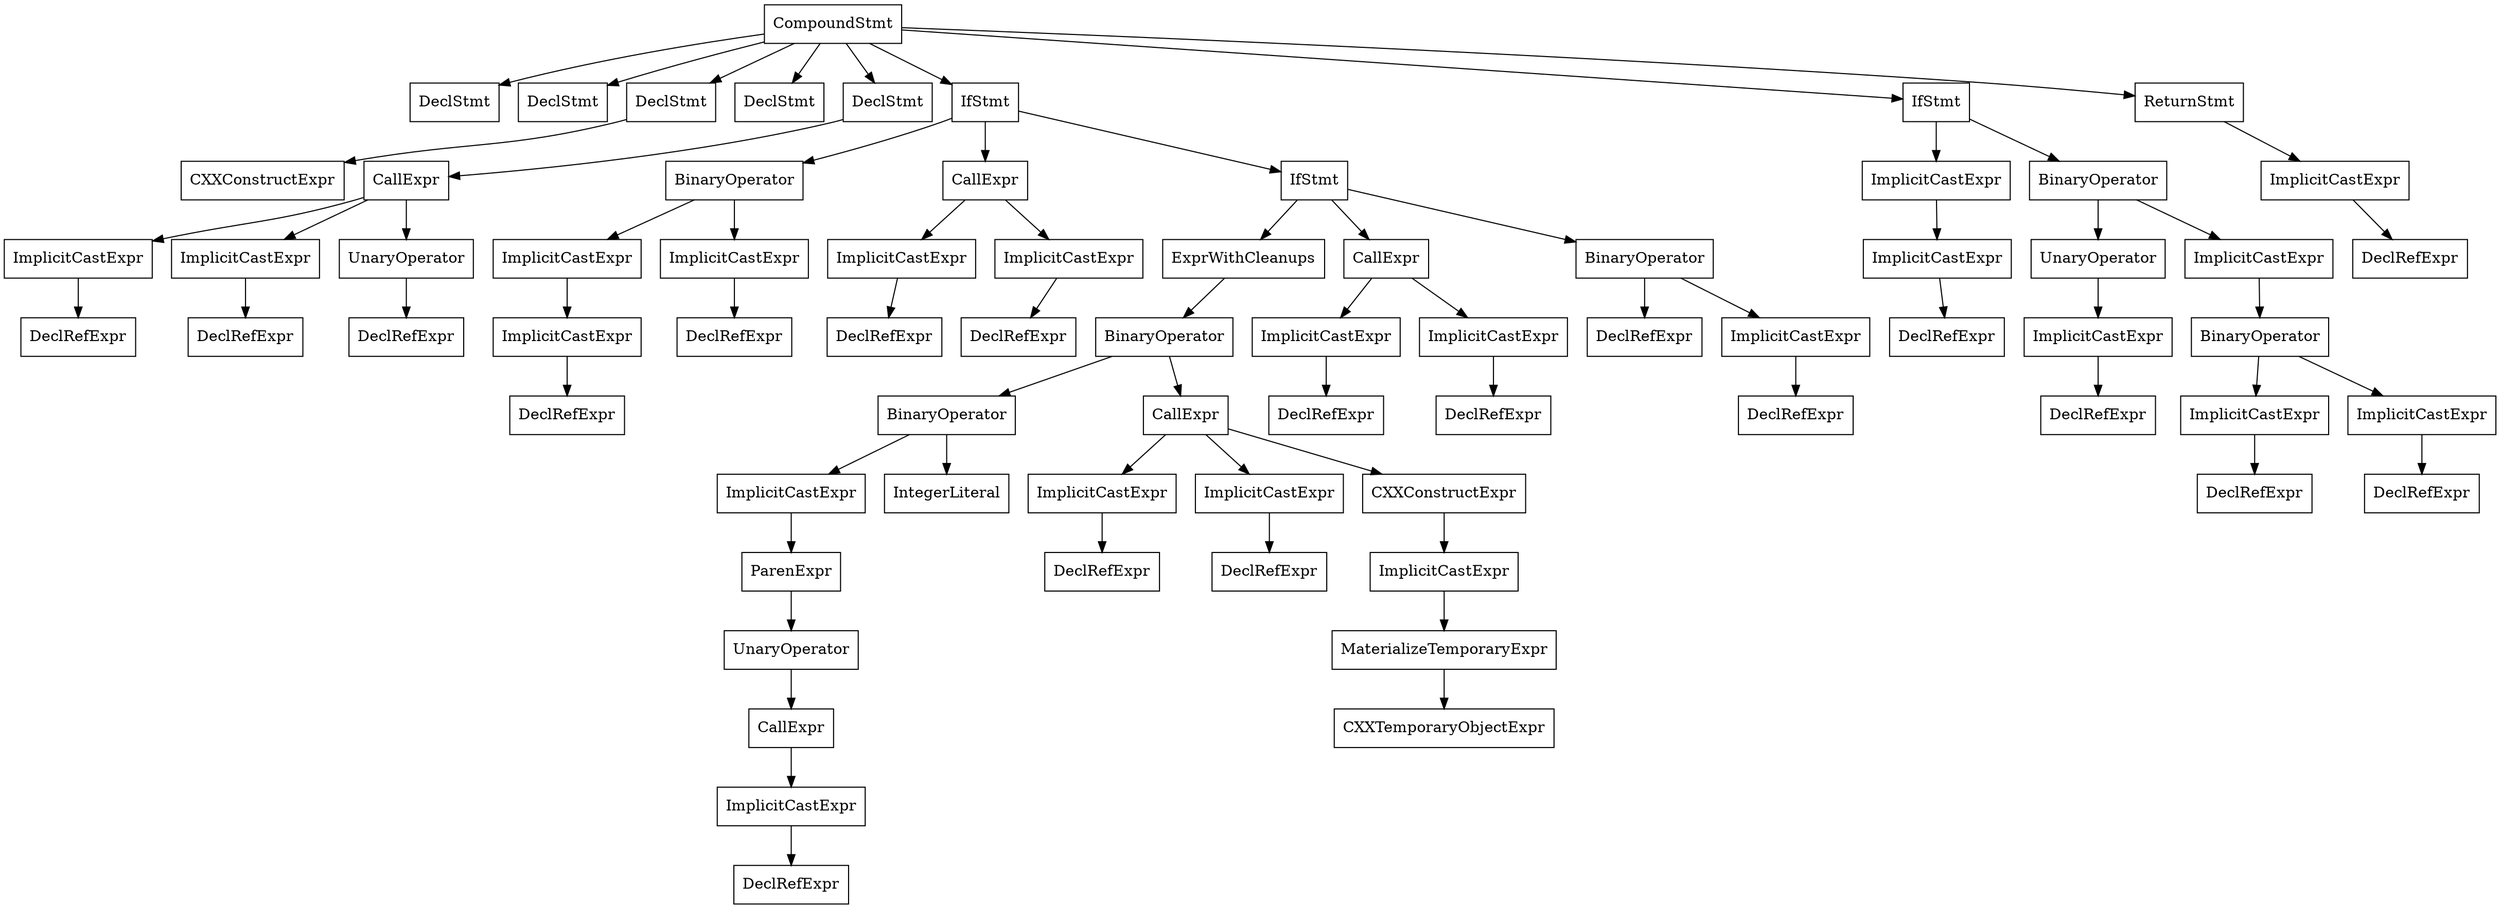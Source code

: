 digraph unnamed {

	Node0x55e7aab92cc0 [shape=record,label="{CompoundStmt}"];
	Node0x55e7aab92cc0 -> Node0x55e7aab90250;
	Node0x55e7aab92cc0 -> Node0x55e7aab902e0;
	Node0x55e7aab92cc0 -> Node0x55e7aab90e40;
	Node0x55e7aab92cc0 -> Node0x55e7aab917d0;
	Node0x55e7aab92cc0 -> Node0x55e7aab91938;
	Node0x55e7aab92cc0 -> Node0x55e7aab92a70;
	Node0x55e7aab92cc0 -> Node0x55e7aab92c58;
	Node0x55e7aab92cc0 -> Node0x55e7aab92cb0;
	Node0x55e7aab90250 [shape=record,label="{DeclStmt}"];
	Node0x55e7aab902e0 [shape=record,label="{DeclStmt}"];
	Node0x55e7aab90e40 [shape=record,label="{DeclStmt}"];
	Node0x55e7aab90e40 -> Node0x55e7aab90e00;
	Node0x55e7aab90e00 [shape=record,label="{CXXConstructExpr}"];
	Node0x55e7aab917d0 [shape=record,label="{DeclStmt}"];
	Node0x55e7aab91938 [shape=record,label="{DeclStmt}"];
	Node0x55e7aab91938 -> Node0x55e7aab918f0;
	Node0x55e7aab918f0 [shape=record,label="{CallExpr}"];
	Node0x55e7aab918f0 -> Node0x55e7aab918d8;
	Node0x55e7aab918f0 -> Node0x55e7aab91920;
	Node0x55e7aab918f0 -> Node0x55e7aab918c0;
	Node0x55e7aab918d8 [shape=record,label="{ImplicitCastExpr}"];
	Node0x55e7aab918d8 -> Node0x55e7aab91860;
	Node0x55e7aab91860 [shape=record,label="{DeclRefExpr}"];
	Node0x55e7aab91920 [shape=record,label="{ImplicitCastExpr}"];
	Node0x55e7aab91920 -> Node0x55e7aab91880;
	Node0x55e7aab91880 [shape=record,label="{DeclRefExpr}"];
	Node0x55e7aab918c0 [shape=record,label="{UnaryOperator}"];
	Node0x55e7aab918c0 -> Node0x55e7aab918a0;
	Node0x55e7aab918a0 [shape=record,label="{DeclRefExpr}"];
	Node0x55e7aab92a70 [shape=record,label="{IfStmt}"];
	Node0x55e7aab92a70 -> Node0x55e7aab91a28;
	Node0x55e7aab92a70 -> Node0x55e7aab91a80;
	Node0x55e7aab92a70 -> Node0x55e7aab92a40;
	Node0x55e7aab91a28 [shape=record,label="{BinaryOperator}"];
	Node0x55e7aab91a28 -> Node0x55e7aab91a10;
	Node0x55e7aab91a28 -> Node0x55e7aab919f8;
	Node0x55e7aab91a10 [shape=record,label="{ImplicitCastExpr}"];
	Node0x55e7aab91a10 -> Node0x55e7aab919e0;
	Node0x55e7aab919e0 [shape=record,label="{ImplicitCastExpr}"];
	Node0x55e7aab919e0 -> Node0x55e7aab919a0;
	Node0x55e7aab919a0 [shape=record,label="{DeclRefExpr}"];
	Node0x55e7aab919f8 [shape=record,label="{ImplicitCastExpr}"];
	Node0x55e7aab919f8 -> Node0x55e7aab919c0;
	Node0x55e7aab919c0 [shape=record,label="{DeclRefExpr}"];
	Node0x55e7aab91a80 [shape=record,label="{CallExpr}"];
	Node0x55e7aab91a80 -> Node0x55e7aab91a68;
	Node0x55e7aab91a80 -> Node0x55e7aab91aa8;
	Node0x55e7aab91a68 [shape=record,label="{ImplicitCastExpr}"];
	Node0x55e7aab91a68 -> Node0x55e7aa7854f8;
	Node0x55e7aa7854f8 [shape=record,label="{DeclRefExpr}"];
	Node0x55e7aab91aa8 [shape=record,label="{ImplicitCastExpr}"];
	Node0x55e7aab91aa8 -> Node0x55e7aab91a48;
	Node0x55e7aab91a48 [shape=record,label="{DeclRefExpr}"];
	Node0x55e7aab92a40 [shape=record,label="{IfStmt}"];
	Node0x55e7aab92a40 -> Node0x55e7aab92938;
	Node0x55e7aab92a40 -> Node0x55e7aab92988;
	Node0x55e7aab92a40 -> Node0x55e7aab92a20;
	Node0x55e7aab92938 [shape=record,label="{ExprWithCleanups}"];
	Node0x55e7aab92938 -> Node0x55e7aab928c0;
	Node0x55e7aab928c0 [shape=record,label="{BinaryOperator}"];
	Node0x55e7aab928c0 -> Node0x55e7aab91b48;
	Node0x55e7aab928c0 -> Node0x55e7aab92810;
	Node0x55e7aab91b48 [shape=record,label="{BinaryOperator}"];
	Node0x55e7aab91b48 -> Node0x55e7aab91b30;
	Node0x55e7aab91b48 -> Node0x55e7aa785678;
	Node0x55e7aab91b30 [shape=record,label="{ImplicitCastExpr}"];
	Node0x55e7aab91b30 -> Node0x55e7aab91b10;
	Node0x55e7aab91b10 [shape=record,label="{ParenExpr}"];
	Node0x55e7aab91b10 -> Node0x55e7aab91af8;
	Node0x55e7aab91af8 [shape=record,label="{UnaryOperator}"];
	Node0x55e7aab91af8 -> Node0x55e7aab91ad8;
	Node0x55e7aab91ad8 [shape=record,label="{CallExpr}"];
	Node0x55e7aab91ad8 -> Node0x55e7aab91ac0;
	Node0x55e7aab91ac0 [shape=record,label="{ImplicitCastExpr}"];
	Node0x55e7aab91ac0 -> Node0x55e7aa7855e8;
	Node0x55e7aa7855e8 [shape=record,label="{DeclRefExpr}"];
	Node0x55e7aa785678 [shape=record,label="{IntegerLiteral}"];
	Node0x55e7aab92810 [shape=record,label="{CallExpr}"];
	Node0x55e7aab92810 -> Node0x55e7aab927f8;
	Node0x55e7aab92810 -> Node0x55e7aab92840;
	Node0x55e7aab92810 -> Node0x55e7aab92890;
	Node0x55e7aab927f8 [shape=record,label="{ImplicitCastExpr}"];
	Node0x55e7aab927f8 -> Node0x55e7aab92768;
	Node0x55e7aab92768 [shape=record,label="{DeclRefExpr}"];
	Node0x55e7aab92840 [shape=record,label="{ImplicitCastExpr}"];
	Node0x55e7aab92840 -> Node0x55e7aab91bf0;
	Node0x55e7aab91bf0 [shape=record,label="{DeclRefExpr}"];
	Node0x55e7aab92890 [shape=record,label="{CXXConstructExpr}"];
	Node0x55e7aab92890 -> Node0x55e7aab92870;
	Node0x55e7aab92870 [shape=record,label="{ImplicitCastExpr}"];
	Node0x55e7aab92870 -> Node0x55e7aab92858;
	Node0x55e7aab92858 [shape=record,label="{MaterializeTemporaryExpr}"];
	Node0x55e7aab92858 -> Node0x55e7aab92648;
	Node0x55e7aab92648 [shape=record,label="{CXXTemporaryObjectExpr}"];
	Node0x55e7aab92988 [shape=record,label="{CallExpr}"];
	Node0x55e7aab92988 -> Node0x55e7aab92970;
	Node0x55e7aab92988 -> Node0x55e7aab929b0;
	Node0x55e7aab92970 [shape=record,label="{ImplicitCastExpr}"];
	Node0x55e7aab92970 -> Node0x55e7aa785a30;
	Node0x55e7aa785a30 [shape=record,label="{DeclRefExpr}"];
	Node0x55e7aab929b0 [shape=record,label="{ImplicitCastExpr}"];
	Node0x55e7aab929b0 -> Node0x55e7aab92950;
	Node0x55e7aab92950 [shape=record,label="{DeclRefExpr}"];
	Node0x55e7aab92a20 [shape=record,label="{BinaryOperator}"];
	Node0x55e7aab92a20 -> Node0x55e7aab929c8;
	Node0x55e7aab92a20 -> Node0x55e7aab92a08;
	Node0x55e7aab929c8 [shape=record,label="{DeclRefExpr}"];
	Node0x55e7aab92a08 [shape=record,label="{ImplicitCastExpr}"];
	Node0x55e7aab92a08 -> Node0x55e7aab929e8;
	Node0x55e7aab929e8 [shape=record,label="{DeclRefExpr}"];
	Node0x55e7aab92c58 [shape=record,label="{IfStmt}"];
	Node0x55e7aab92c58 -> Node0x55e7aab92ad8;
	Node0x55e7aab92c58 -> Node0x55e7aab92c38;
	Node0x55e7aab92ad8 [shape=record,label="{ImplicitCastExpr}"];
	Node0x55e7aab92ad8 -> Node0x55e7aab92ac0;
	Node0x55e7aab92ac0 [shape=record,label="{ImplicitCastExpr}"];
	Node0x55e7aab92ac0 -> Node0x55e7aab92aa0;
	Node0x55e7aab92aa0 [shape=record,label="{DeclRefExpr}"];
	Node0x55e7aab92c38 [shape=record,label="{BinaryOperator}"];
	Node0x55e7aab92c38 -> Node0x55e7aab92b28;
	Node0x55e7aab92c38 -> Node0x55e7aab92c20;
	Node0x55e7aab92b28 [shape=record,label="{UnaryOperator}"];
	Node0x55e7aab92b28 -> Node0x55e7aab92b10;
	Node0x55e7aab92b10 [shape=record,label="{ImplicitCastExpr}"];
	Node0x55e7aab92b10 -> Node0x55e7aab92af0;
	Node0x55e7aab92af0 [shape=record,label="{DeclRefExpr}"];
	Node0x55e7aab92c20 [shape=record,label="{ImplicitCastExpr}"];
	Node0x55e7aab92c20 -> Node0x55e7aab92c00;
	Node0x55e7aab92c00 [shape=record,label="{BinaryOperator}"];
	Node0x55e7aab92c00 -> Node0x55e7aab92bd0;
	Node0x55e7aab92c00 -> Node0x55e7aab92be8;
	Node0x55e7aab92bd0 [shape=record,label="{ImplicitCastExpr}"];
	Node0x55e7aab92bd0 -> Node0x55e7aab92b90;
	Node0x55e7aab92b90 [shape=record,label="{DeclRefExpr}"];
	Node0x55e7aab92be8 [shape=record,label="{ImplicitCastExpr}"];
	Node0x55e7aab92be8 -> Node0x55e7aab92bb0;
	Node0x55e7aab92bb0 [shape=record,label="{DeclRefExpr}"];
	Node0x55e7aab92cb0 [shape=record,label="{ReturnStmt}"];
	Node0x55e7aab92cb0 -> Node0x55e7aab92c98;
	Node0x55e7aab92c98 [shape=record,label="{ImplicitCastExpr}"];
	Node0x55e7aab92c98 -> Node0x55e7aab92c78;
	Node0x55e7aab92c78 [shape=record,label="{DeclRefExpr}"];
}
